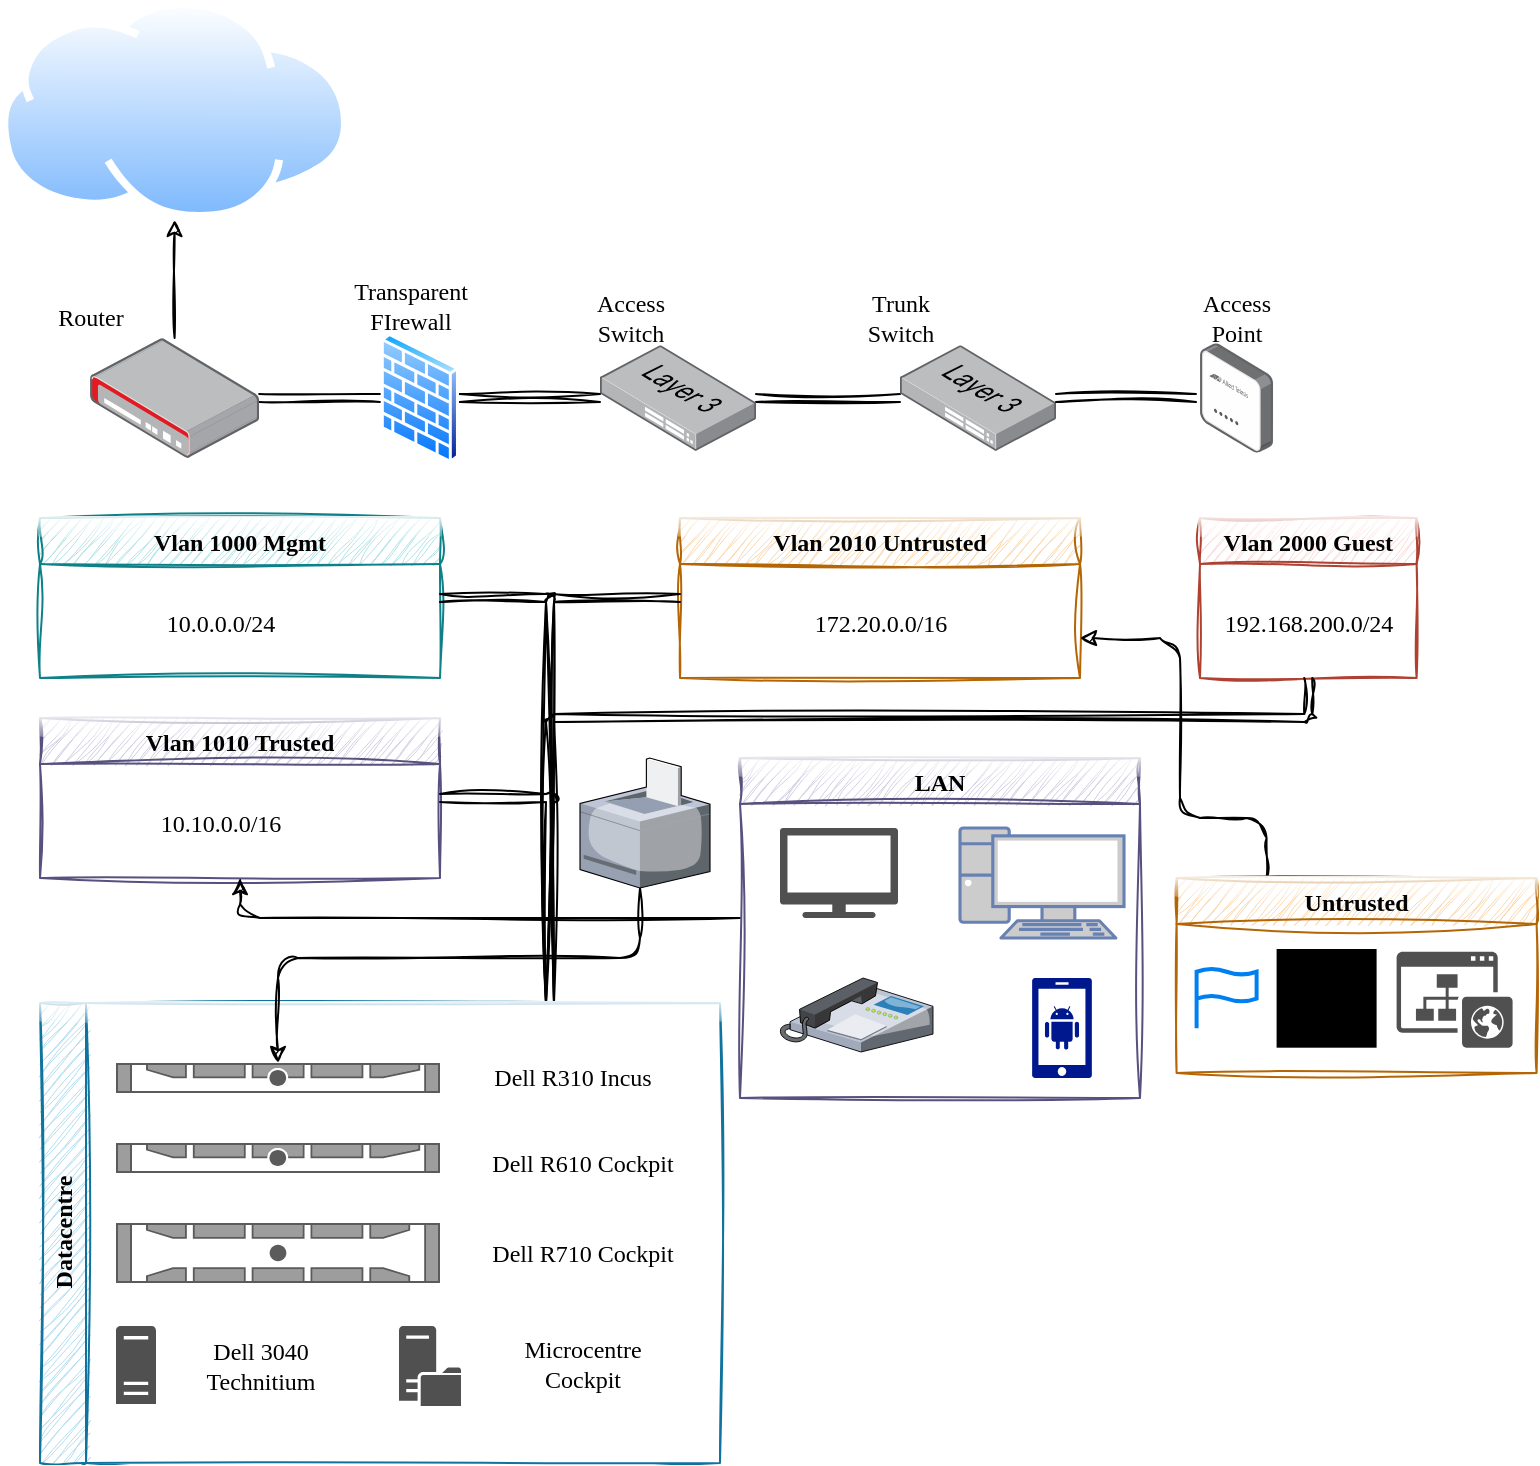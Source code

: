 <mxfile version="25.0.3">
  <diagram name="Page-1" id="ADvmX23wc7LTFwuVOcmR">
    <mxGraphModel dx="1188" dy="619" grid="1" gridSize="10" guides="1" tooltips="1" connect="1" arrows="1" fold="1" page="1" pageScale="1" pageWidth="827" pageHeight="1169" math="0" shadow="0">
      <root>
        <mxCell id="0" />
        <mxCell id="1" parent="0" />
        <mxCell id="qXsICdhWXg5G4tMMJYqc-31" style="edgeStyle=orthogonalEdgeStyle;rounded=0;orthogonalLoop=1;jettySize=auto;html=1;shape=link;sketch=1;curveFitting=1;jiggle=2;fontFamily=Comic Sans MS;" edge="1" parent="1" source="qXsICdhWXg5G4tMMJYqc-19" target="qXsICdhWXg5G4tMMJYqc-27">
          <mxGeometry relative="1" as="geometry" />
        </mxCell>
        <mxCell id="qXsICdhWXg5G4tMMJYqc-19" value="" style="image;points=[];aspect=fixed;html=1;align=center;shadow=0;dashed=0;image=img/lib/allied_telesis/switch/Switch_24_port_L3_Alternative.svg;fontFamily=Comic Sans MS;" vertex="1" parent="1">
          <mxGeometry x="300" y="213.6" width="78" height="52.8" as="geometry" />
        </mxCell>
        <mxCell id="qXsICdhWXg5G4tMMJYqc-28" style="edgeStyle=orthogonalEdgeStyle;rounded=1;orthogonalLoop=1;jettySize=auto;html=1;sketch=1;curveFitting=1;jiggle=2;fontFamily=Comic Sans MS;curved=0;" edge="1" parent="1" source="qXsICdhWXg5G4tMMJYqc-20" target="qXsICdhWXg5G4tMMJYqc-24">
          <mxGeometry relative="1" as="geometry" />
        </mxCell>
        <mxCell id="qXsICdhWXg5G4tMMJYqc-29" style="edgeStyle=orthogonalEdgeStyle;rounded=0;orthogonalLoop=1;jettySize=auto;html=1;entryX=0;entryY=0.5;entryDx=0;entryDy=0;shape=link;sketch=1;curveFitting=1;jiggle=2;fontFamily=Comic Sans MS;" edge="1" parent="1" source="qXsICdhWXg5G4tMMJYqc-20" target="qXsICdhWXg5G4tMMJYqc-22">
          <mxGeometry relative="1" as="geometry" />
        </mxCell>
        <mxCell id="qXsICdhWXg5G4tMMJYqc-20" value="" style="image;points=[];aspect=fixed;html=1;align=center;shadow=0;dashed=0;image=img/lib/allied_telesis/security/Router_VPN.svg;fontFamily=Comic Sans MS;" vertex="1" parent="1">
          <mxGeometry x="45.02" y="210" width="84.55" height="60" as="geometry" />
        </mxCell>
        <mxCell id="qXsICdhWXg5G4tMMJYqc-30" style="edgeStyle=orthogonalEdgeStyle;rounded=0;orthogonalLoop=1;jettySize=auto;html=1;shape=link;sketch=1;curveFitting=1;jiggle=2;fontFamily=Comic Sans MS;" edge="1" parent="1" source="qXsICdhWXg5G4tMMJYqc-22" target="qXsICdhWXg5G4tMMJYqc-19">
          <mxGeometry relative="1" as="geometry" />
        </mxCell>
        <mxCell id="qXsICdhWXg5G4tMMJYqc-22" value="" style="image;aspect=fixed;perimeter=ellipsePerimeter;html=1;align=center;shadow=0;dashed=0;spacingTop=3;image=img/lib/active_directory/firewall.svg;fontFamily=Comic Sans MS;" vertex="1" parent="1">
          <mxGeometry x="190" y="207.4" width="39.77" height="65.2" as="geometry" />
        </mxCell>
        <mxCell id="qXsICdhWXg5G4tMMJYqc-23" value="" style="image;points=[];aspect=fixed;html=1;align=center;shadow=0;dashed=0;image=img/lib/allied_telesis/wireless/Access_Point_Indoor.svg;fontFamily=Comic Sans MS;" vertex="1" parent="1">
          <mxGeometry x="600" y="212.7" width="36.6" height="54.6" as="geometry" />
        </mxCell>
        <mxCell id="qXsICdhWXg5G4tMMJYqc-24" value="" style="image;aspect=fixed;perimeter=ellipsePerimeter;html=1;align=center;shadow=0;dashed=0;spacingTop=3;image=img/lib/active_directory/internet_cloud.svg;fontFamily=Comic Sans MS;" vertex="1" parent="1">
          <mxGeometry y="41" width="174.6" height="110" as="geometry" />
        </mxCell>
        <mxCell id="qXsICdhWXg5G4tMMJYqc-27" value="" style="image;points=[];aspect=fixed;html=1;align=center;shadow=0;dashed=0;image=img/lib/allied_telesis/switch/Switch_24_port_L3_Alternative.svg;fontFamily=Comic Sans MS;" vertex="1" parent="1">
          <mxGeometry x="450" y="213.6" width="78" height="52.8" as="geometry" />
        </mxCell>
        <mxCell id="qXsICdhWXg5G4tMMJYqc-32" style="edgeStyle=orthogonalEdgeStyle;rounded=0;orthogonalLoop=1;jettySize=auto;html=1;entryX=-0.055;entryY=0.5;entryDx=0;entryDy=0;entryPerimeter=0;shape=link;sketch=1;curveFitting=1;jiggle=2;fontFamily=Comic Sans MS;" edge="1" parent="1" source="qXsICdhWXg5G4tMMJYqc-27" target="qXsICdhWXg5G4tMMJYqc-23">
          <mxGeometry relative="1" as="geometry" />
        </mxCell>
        <mxCell id="qXsICdhWXg5G4tMMJYqc-33" value="Transparent&lt;div&gt;FIrewall&lt;/div&gt;" style="text;html=1;align=center;verticalAlign=middle;resizable=0;points=[];autosize=1;strokeColor=none;fillColor=none;fontFamily=Comic Sans MS;" vertex="1" parent="1">
          <mxGeometry x="160" y="173.6" width="90" height="40" as="geometry" />
        </mxCell>
        <mxCell id="qXsICdhWXg5G4tMMJYqc-34" value="Router" style="text;html=1;align=center;verticalAlign=middle;resizable=0;points=[];autosize=1;strokeColor=none;fillColor=none;fontFamily=Comic Sans MS;" vertex="1" parent="1">
          <mxGeometry x="15" y="185" width="60" height="30" as="geometry" />
        </mxCell>
        <mxCell id="qXsICdhWXg5G4tMMJYqc-35" value="Access&lt;div&gt;Switch&lt;/div&gt;" style="text;html=1;align=center;verticalAlign=middle;resizable=0;points=[];autosize=1;strokeColor=none;fillColor=none;fontFamily=Comic Sans MS;" vertex="1" parent="1">
          <mxGeometry x="285" y="180" width="60" height="40" as="geometry" />
        </mxCell>
        <mxCell id="qXsICdhWXg5G4tMMJYqc-36" value="Access&lt;div&gt;Point&lt;/div&gt;" style="text;html=1;align=center;verticalAlign=middle;resizable=0;points=[];autosize=1;strokeColor=none;fillColor=none;fontFamily=Comic Sans MS;" vertex="1" parent="1">
          <mxGeometry x="588.3" y="180" width="60" height="40" as="geometry" />
        </mxCell>
        <mxCell id="qXsICdhWXg5G4tMMJYqc-37" value="Trunk&lt;br&gt;&lt;div&gt;Switch&lt;/div&gt;" style="text;html=1;align=center;verticalAlign=middle;resizable=0;points=[];autosize=1;strokeColor=none;fillColor=none;fontFamily=Comic Sans MS;" vertex="1" parent="1">
          <mxGeometry x="420" y="180" width="60" height="40" as="geometry" />
        </mxCell>
        <mxCell id="qXsICdhWXg5G4tMMJYqc-40" value="Vlan 1000 Mgmt" style="swimlane;startSize=23;fillColor=#b0e3e6;strokeColor=#0e8088;sketch=1;curveFitting=1;jiggle=2;fontFamily=Comic Sans MS;rounded=0;glass=1;" vertex="1" parent="1">
          <mxGeometry x="20" y="300" width="200" height="80" as="geometry" />
        </mxCell>
        <mxCell id="qXsICdhWXg5G4tMMJYqc-41" value="Vlan 1010 Trusted" style="swimlane;fillColor=#d0cee2;strokeColor=#56517e;sketch=1;curveFitting=1;jiggle=2;fontFamily=Comic Sans MS;rounded=0;glass=1;" vertex="1" parent="1">
          <mxGeometry x="20" y="400" width="200" height="80" as="geometry" />
        </mxCell>
        <mxCell id="qXsICdhWXg5G4tMMJYqc-97" value="10.10.0.0/16" style="text;html=1;align=center;verticalAlign=middle;resizable=0;points=[];autosize=1;strokeColor=none;fillColor=none;fontFamily=Comic Sans MS;" vertex="1" parent="qXsICdhWXg5G4tMMJYqc-41">
          <mxGeometry x="45" y="38" width="90" height="30" as="geometry" />
        </mxCell>
        <mxCell id="qXsICdhWXg5G4tMMJYqc-42" value="Vlan 2000 Guest" style="swimlane;startSize=23;fillColor=#fad9d5;strokeColor=#ae4132;sketch=1;curveFitting=1;jiggle=2;fontFamily=Comic Sans MS;rounded=0;glass=1;" vertex="1" parent="1">
          <mxGeometry x="600" y="300" width="108.3" height="80" as="geometry" />
        </mxCell>
        <mxCell id="qXsICdhWXg5G4tMMJYqc-100" value="192.168.200.0/24" style="text;html=1;align=center;verticalAlign=middle;resizable=0;points=[];autosize=1;strokeColor=none;fillColor=none;fontFamily=Comic Sans MS;" vertex="1" parent="qXsICdhWXg5G4tMMJYqc-42">
          <mxGeometry x="-5.85" y="38" width="120" height="30" as="geometry" />
        </mxCell>
        <mxCell id="qXsICdhWXg5G4tMMJYqc-43" value="Vlan 2010 Untrusted" style="swimlane;fillColor=#fad7ac;strokeColor=#b46504;sketch=1;curveFitting=1;jiggle=2;fontFamily=Comic Sans MS;rounded=0;glass=1;" vertex="1" parent="1">
          <mxGeometry x="340" y="300" width="200" height="80" as="geometry" />
        </mxCell>
        <mxCell id="qXsICdhWXg5G4tMMJYqc-63" style="edgeStyle=orthogonalEdgeStyle;rounded=1;orthogonalLoop=1;jettySize=auto;html=1;exitX=0.75;exitY=0;exitDx=0;exitDy=0;entryX=1;entryY=0.5;entryDx=0;entryDy=0;shape=link;sketch=1;curveFitting=1;jiggle=2;fontFamily=Comic Sans MS;" edge="1" parent="1" source="qXsICdhWXg5G4tMMJYqc-45" target="qXsICdhWXg5G4tMMJYqc-40">
          <mxGeometry relative="1" as="geometry" />
        </mxCell>
        <mxCell id="qXsICdhWXg5G4tMMJYqc-64" style="edgeStyle=orthogonalEdgeStyle;rounded=1;orthogonalLoop=1;jettySize=auto;html=1;exitX=0.75;exitY=0;exitDx=0;exitDy=0;entryX=1;entryY=0.5;entryDx=0;entryDy=0;shape=link;sketch=1;curveFitting=1;jiggle=2;fontFamily=Comic Sans MS;" edge="1" parent="1" source="qXsICdhWXg5G4tMMJYqc-45" target="qXsICdhWXg5G4tMMJYqc-41">
          <mxGeometry relative="1" as="geometry" />
        </mxCell>
        <mxCell id="qXsICdhWXg5G4tMMJYqc-65" style="edgeStyle=orthogonalEdgeStyle;rounded=1;orthogonalLoop=1;jettySize=auto;html=1;exitX=0.75;exitY=0;exitDx=0;exitDy=0;entryX=0;entryY=0.5;entryDx=0;entryDy=0;shape=link;sketch=1;curveFitting=1;jiggle=2;fontFamily=Comic Sans MS;" edge="1" parent="1" source="qXsICdhWXg5G4tMMJYqc-45" target="qXsICdhWXg5G4tMMJYqc-43">
          <mxGeometry relative="1" as="geometry" />
        </mxCell>
        <mxCell id="qXsICdhWXg5G4tMMJYqc-66" style="edgeStyle=orthogonalEdgeStyle;rounded=1;orthogonalLoop=1;jettySize=auto;html=1;exitX=0.75;exitY=0;exitDx=0;exitDy=0;entryX=0.5;entryY=1;entryDx=0;entryDy=0;shape=link;sketch=1;curveFitting=1;jiggle=2;fontFamily=Comic Sans MS;" edge="1" parent="1" source="qXsICdhWXg5G4tMMJYqc-45" target="qXsICdhWXg5G4tMMJYqc-42">
          <mxGeometry relative="1" as="geometry">
            <Array as="points">
              <mxPoint x="275" y="400" />
              <mxPoint x="654" y="400" />
            </Array>
          </mxGeometry>
        </mxCell>
        <mxCell id="qXsICdhWXg5G4tMMJYqc-45" value="Datacentre" style="swimlane;horizontal=0;whiteSpace=wrap;html=1;movable=1;resizable=1;rotatable=1;deletable=1;editable=1;locked=0;connectable=1;fillColor=#b1ddf0;strokeColor=#10739e;fontFamily=Comic Sans MS;rounded=0;sketch=1;curveFitting=1;jiggle=2;glass=1;" vertex="1" parent="1">
          <mxGeometry x="20" y="542.5" width="340" height="230" as="geometry">
            <mxRectangle x="30" y="620" width="40" height="90" as="alternateBounds" />
          </mxGeometry>
        </mxCell>
        <mxCell id="qXsICdhWXg5G4tMMJYqc-44" value="" style="html=1;labelPosition=right;align=left;spacingLeft=15;shadow=0;dashed=0;outlineConnect=0;shape=mxgraph.rack.dell.dell_poweredge_1u;fillColor=none;strokeColor=none;fillStyle=solid;gradientColor=none;movable=1;resizable=1;rotatable=1;deletable=1;editable=1;locked=0;connectable=1;fontFamily=Comic Sans MS;" vertex="1" parent="qXsICdhWXg5G4tMMJYqc-45">
          <mxGeometry x="38" y="30" width="162" height="15" as="geometry" />
        </mxCell>
        <mxCell id="qXsICdhWXg5G4tMMJYqc-46" value="" style="html=1;labelPosition=right;align=left;spacingLeft=15;shadow=0;dashed=0;outlineConnect=0;shape=mxgraph.rack.dell.dell_poweredge_1u;fillColor=none;strokeColor=none;fillStyle=solid;gradientColor=none;movable=1;resizable=1;rotatable=1;deletable=1;editable=1;locked=0;connectable=1;fontFamily=Comic Sans MS;" vertex="1" parent="qXsICdhWXg5G4tMMJYqc-45">
          <mxGeometry x="38" y="70" width="162" height="15" as="geometry" />
        </mxCell>
        <mxCell id="qXsICdhWXg5G4tMMJYqc-47" value="" style="strokeColor=none;html=1;labelPosition=right;align=left;spacingLeft=15;shadow=0;dashed=0;outlineConnect=0;shape=mxgraph.rack.dell.dell_poweredge_2u;gradientColor=none;fillColor=none;movable=1;resizable=1;rotatable=1;deletable=1;editable=1;locked=0;connectable=1;fontFamily=Comic Sans MS;" vertex="1" parent="qXsICdhWXg5G4tMMJYqc-45">
          <mxGeometry x="38" y="110" width="162" height="30" as="geometry" />
        </mxCell>
        <mxCell id="qXsICdhWXg5G4tMMJYqc-53" value="" style="sketch=0;pointerEvents=1;shadow=0;dashed=0;html=1;strokeColor=none;fillColor=#505050;labelPosition=center;verticalLabelPosition=bottom;verticalAlign=top;outlineConnect=0;align=center;shape=mxgraph.office.servers.server_generic;movable=1;resizable=1;rotatable=1;deletable=1;editable=1;locked=0;connectable=1;fontFamily=Comic Sans MS;" vertex="1" parent="qXsICdhWXg5G4tMMJYqc-45">
          <mxGeometry x="38" y="161.5" width="20" height="39" as="geometry" />
        </mxCell>
        <mxCell id="qXsICdhWXg5G4tMMJYqc-54" value="" style="sketch=0;pointerEvents=1;shadow=0;dashed=0;html=1;strokeColor=none;fillColor=#505050;labelPosition=center;verticalLabelPosition=bottom;verticalAlign=top;outlineConnect=0;align=center;shape=mxgraph.office.servers.file_server;movable=1;resizable=1;rotatable=1;deletable=1;editable=1;locked=0;connectable=1;fontFamily=Comic Sans MS;" vertex="1" parent="qXsICdhWXg5G4tMMJYqc-45">
          <mxGeometry x="179.5" y="161.5" width="31" height="40" as="geometry" />
        </mxCell>
        <mxCell id="qXsICdhWXg5G4tMMJYqc-57" value="Dell R310 Incus" style="text;html=1;align=center;verticalAlign=middle;resizable=1;points=[];autosize=1;strokeColor=none;fillColor=none;movable=1;rotatable=1;deletable=1;editable=1;locked=0;connectable=1;fontFamily=Comic Sans MS;" vertex="1" parent="qXsICdhWXg5G4tMMJYqc-45">
          <mxGeometry x="210.5" y="22.5" width="110" height="30" as="geometry" />
        </mxCell>
        <mxCell id="qXsICdhWXg5G4tMMJYqc-58" value="Dell R610 Cockpit" style="text;html=1;align=center;verticalAlign=middle;resizable=1;points=[];autosize=1;strokeColor=none;fillColor=none;movable=1;rotatable=1;deletable=1;editable=1;locked=0;connectable=1;fontFamily=Comic Sans MS;" vertex="1" parent="qXsICdhWXg5G4tMMJYqc-45">
          <mxGeometry x="210.5" y="65" width="120" height="30" as="geometry" />
        </mxCell>
        <mxCell id="qXsICdhWXg5G4tMMJYqc-59" value="Dell R710 Cockpit" style="text;html=1;align=center;verticalAlign=middle;resizable=1;points=[];autosize=1;strokeColor=none;fillColor=none;movable=1;rotatable=1;deletable=1;editable=1;locked=0;connectable=1;fontFamily=Comic Sans MS;" vertex="1" parent="qXsICdhWXg5G4tMMJYqc-45">
          <mxGeometry x="210.5" y="110" width="120" height="30" as="geometry" />
        </mxCell>
        <mxCell id="qXsICdhWXg5G4tMMJYqc-61" value="Dell 3040&lt;div&gt;Technitium&lt;/div&gt;" style="text;html=1;align=center;verticalAlign=middle;resizable=1;points=[];autosize=1;strokeColor=none;fillColor=none;movable=1;rotatable=1;deletable=1;editable=1;locked=0;connectable=1;fontFamily=Comic Sans MS;" vertex="1" parent="qXsICdhWXg5G4tMMJYqc-45">
          <mxGeometry x="65" y="161.5" width="90" height="40" as="geometry" />
        </mxCell>
        <mxCell id="qXsICdhWXg5G4tMMJYqc-62" value="Microcentre&lt;div&gt;Cockpit&lt;/div&gt;" style="text;html=1;align=center;verticalAlign=middle;resizable=1;points=[];autosize=1;strokeColor=none;fillColor=none;movable=1;rotatable=1;deletable=1;editable=1;locked=0;connectable=1;fontFamily=Comic Sans MS;" vertex="1" parent="qXsICdhWXg5G4tMMJYqc-45">
          <mxGeometry x="225.5" y="160.5" width="90" height="40" as="geometry" />
        </mxCell>
        <mxCell id="qXsICdhWXg5G4tMMJYqc-70" style="edgeStyle=orthogonalEdgeStyle;rounded=1;orthogonalLoop=1;jettySize=auto;html=1;sketch=1;curveFitting=1;jiggle=2;fontFamily=Comic Sans MS;curved=0;" edge="1" parent="1" source="qXsICdhWXg5G4tMMJYqc-67" target="qXsICdhWXg5G4tMMJYqc-44">
          <mxGeometry relative="1" as="geometry">
            <Array as="points">
              <mxPoint x="320" y="520" />
              <mxPoint x="139" y="520" />
            </Array>
          </mxGeometry>
        </mxCell>
        <mxCell id="qXsICdhWXg5G4tMMJYqc-67" value="" style="verticalLabelPosition=bottom;sketch=0;aspect=fixed;html=1;verticalAlign=top;strokeColor=none;align=center;outlineConnect=0;shape=mxgraph.citrix.printer;fontFamily=Comic Sans MS;" vertex="1" parent="1">
          <mxGeometry x="290" y="420" width="65" height="65" as="geometry" />
        </mxCell>
        <mxCell id="qXsICdhWXg5G4tMMJYqc-74" style="edgeStyle=orthogonalEdgeStyle;rounded=1;orthogonalLoop=1;jettySize=auto;html=1;entryX=0.5;entryY=1;entryDx=0;entryDy=0;sketch=1;curveFitting=1;jiggle=2;fontFamily=Comic Sans MS;curved=0;" edge="1" parent="1" source="qXsICdhWXg5G4tMMJYqc-72" target="qXsICdhWXg5G4tMMJYqc-41">
          <mxGeometry relative="1" as="geometry">
            <Array as="points">
              <mxPoint x="120" y="500" />
            </Array>
          </mxGeometry>
        </mxCell>
        <mxCell id="qXsICdhWXg5G4tMMJYqc-72" value="LAN" style="swimlane;fillColor=#d0cee2;strokeColor=#56517e;sketch=1;curveFitting=1;jiggle=2;fontFamily=Comic Sans MS;rounded=0;glass=1;" vertex="1" parent="1">
          <mxGeometry x="370" y="420" width="200" height="170" as="geometry" />
        </mxCell>
        <mxCell id="qXsICdhWXg5G4tMMJYqc-73" value="" style="sketch=0;pointerEvents=1;shadow=0;dashed=0;html=1;strokeColor=none;fillColor=#505050;labelPosition=center;verticalLabelPosition=bottom;verticalAlign=top;outlineConnect=0;align=center;shape=mxgraph.office.devices.tv;fontFamily=Comic Sans MS;" vertex="1" parent="qXsICdhWXg5G4tMMJYqc-72">
          <mxGeometry x="20" y="35" width="59" height="45" as="geometry" />
        </mxCell>
        <mxCell id="qXsICdhWXg5G4tMMJYqc-76" value="" style="verticalLabelPosition=bottom;sketch=0;aspect=fixed;html=1;verticalAlign=top;strokeColor=none;align=center;outlineConnect=0;shape=mxgraph.citrix.ip_phone;fontFamily=Comic Sans MS;" vertex="1" parent="qXsICdhWXg5G4tMMJYqc-72">
          <mxGeometry x="20" y="110" width="76.5" height="37" as="geometry" />
        </mxCell>
        <mxCell id="qXsICdhWXg5G4tMMJYqc-78" value="" style="fontColor=#0066CC;verticalAlign=top;verticalLabelPosition=bottom;labelPosition=center;align=center;html=1;outlineConnect=0;fillColor=#CCCCCC;strokeColor=#6881B3;gradientColor=none;gradientDirection=north;strokeWidth=2;shape=mxgraph.networks.pc;fontFamily=Comic Sans MS;" vertex="1" parent="qXsICdhWXg5G4tMMJYqc-72">
          <mxGeometry x="110" y="35" width="82" height="55" as="geometry" />
        </mxCell>
        <mxCell id="qXsICdhWXg5G4tMMJYqc-81" value="" style="sketch=0;aspect=fixed;pointerEvents=1;shadow=0;dashed=0;html=1;strokeColor=none;labelPosition=center;verticalLabelPosition=bottom;verticalAlign=top;align=center;fillColor=#00188D;shape=mxgraph.mscae.enterprise.android_phone;fontFamily=Comic Sans MS;" vertex="1" parent="qXsICdhWXg5G4tMMJYqc-72">
          <mxGeometry x="146" y="110" width="30" height="50" as="geometry" />
        </mxCell>
        <mxCell id="qXsICdhWXg5G4tMMJYqc-89" style="edgeStyle=orthogonalEdgeStyle;rounded=1;orthogonalLoop=1;jettySize=auto;html=1;entryX=1;entryY=0.75;entryDx=0;entryDy=0;sketch=1;curveFitting=1;jiggle=2;fontFamily=Comic Sans MS;exitX=0.25;exitY=0;exitDx=0;exitDy=0;shadow=0;curved=0;" edge="1" parent="1" source="qXsICdhWXg5G4tMMJYqc-87" target="qXsICdhWXg5G4tMMJYqc-43">
          <mxGeometry relative="1" as="geometry">
            <Array as="points">
              <mxPoint x="633" y="450" />
              <mxPoint x="590" y="450" />
              <mxPoint x="590" y="360" />
            </Array>
          </mxGeometry>
        </mxCell>
        <mxCell id="qXsICdhWXg5G4tMMJYqc-87" value="Untrusted" style="swimlane;fillColor=#fad7ac;strokeColor=#b46504;sketch=1;curveFitting=1;jiggle=2;fontFamily=Comic Sans MS;rounded=0;glass=1;" vertex="1" parent="1">
          <mxGeometry x="588.3" y="480" width="180" height="97.5" as="geometry" />
        </mxCell>
        <mxCell id="qXsICdhWXg5G4tMMJYqc-90" value="" style="html=1;verticalLabelPosition=bottom;align=center;labelBackgroundColor=#ffffff;verticalAlign=top;strokeWidth=2;strokeColor=#0080F0;shadow=0;dashed=0;shape=mxgraph.ios7.icons.flag;fontFamily=Comic Sans MS;" vertex="1" parent="qXsICdhWXg5G4tMMJYqc-87">
          <mxGeometry x="10" y="45.17" width="30" height="30" as="geometry" />
        </mxCell>
        <mxCell id="qXsICdhWXg5G4tMMJYqc-91" value="" style="sketch=0;verticalLabelPosition=bottom;sketch=0;aspect=fixed;html=1;verticalAlign=top;strokeColor=none;fillColor=#000000;align=center;outlineConnect=0;pointerEvents=1;shape=mxgraph.citrix2.windows_app;fontFamily=Comic Sans MS;" vertex="1" parent="qXsICdhWXg5G4tMMJYqc-87">
          <mxGeometry x="50" y="35.5" width="50" height="49.345" as="geometry" />
        </mxCell>
        <mxCell id="qXsICdhWXg5G4tMMJYqc-94" value="" style="sketch=0;pointerEvents=1;shadow=0;dashed=0;html=1;strokeColor=none;fillColor=#505050;labelPosition=center;verticalLabelPosition=bottom;verticalAlign=top;outlineConnect=0;align=center;shape=mxgraph.office.sites.website_public;fontFamily=Comic Sans MS;" vertex="1" parent="qXsICdhWXg5G4tMMJYqc-87">
          <mxGeometry x="110" y="36.84" width="58" height="48" as="geometry" />
        </mxCell>
        <mxCell id="qXsICdhWXg5G4tMMJYqc-96" value="10.0.0.0/24" style="text;html=1;align=center;verticalAlign=middle;resizable=0;points=[];autosize=1;strokeColor=none;fillColor=none;fontFamily=Comic Sans MS;" vertex="1" parent="1">
          <mxGeometry x="65" y="338" width="90" height="30" as="geometry" />
        </mxCell>
        <mxCell id="qXsICdhWXg5G4tMMJYqc-99" value="172.20.0.0/16" style="text;html=1;align=center;verticalAlign=middle;resizable=0;points=[];autosize=1;strokeColor=none;fillColor=none;fontFamily=Comic Sans MS;" vertex="1" parent="1">
          <mxGeometry x="390" y="338" width="100" height="30" as="geometry" />
        </mxCell>
      </root>
    </mxGraphModel>
  </diagram>
</mxfile>
